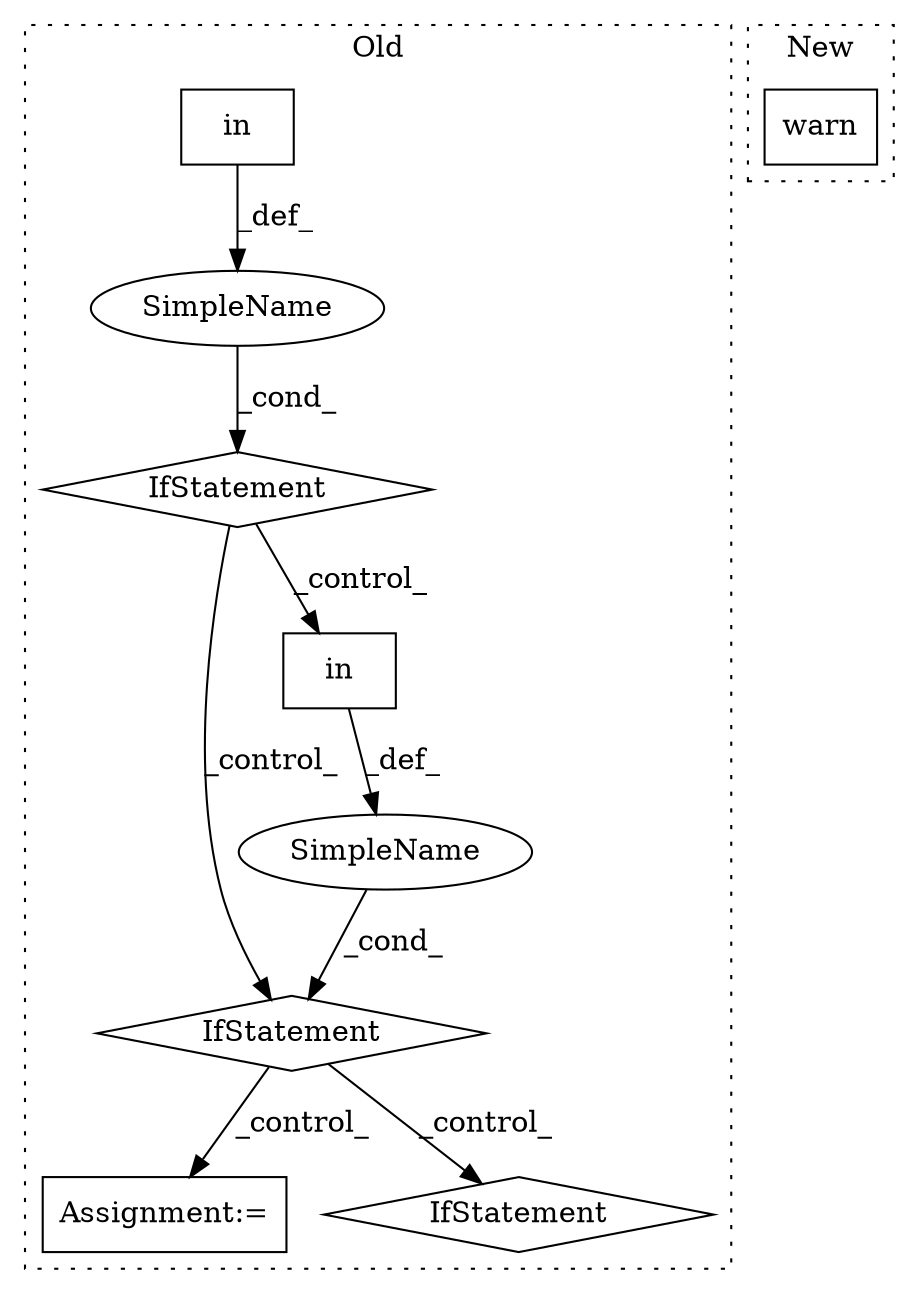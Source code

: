 digraph G {
subgraph cluster0 {
1 [label="in" a="105" s="6855" l="12" shape="box"];
3 [label="IfStatement" a="25" s="6847,6867" l="8,2" shape="diamond"];
4 [label="SimpleName" a="42" s="" l="" shape="ellipse"];
5 [label="IfStatement" a="25" s="6904,6929" l="8,2" shape="diamond"];
6 [label="Assignment:=" a="7" s="7008" l="1" shape="box"];
7 [label="SimpleName" a="42" s="" l="" shape="ellipse"];
8 [label="IfStatement" a="25" s="7028,7054" l="8,2" shape="diamond"];
9 [label="in" a="105" s="6912" l="17" shape="box"];
label = "Old";
style="dotted";
}
subgraph cluster1 {
2 [label="warn" a="32" s="7381,7468" l="5,1" shape="box"];
label = "New";
style="dotted";
}
1 -> 4 [label="_def_"];
3 -> 5 [label="_control_"];
3 -> 9 [label="_control_"];
4 -> 3 [label="_cond_"];
5 -> 6 [label="_control_"];
5 -> 8 [label="_control_"];
7 -> 5 [label="_cond_"];
9 -> 7 [label="_def_"];
}